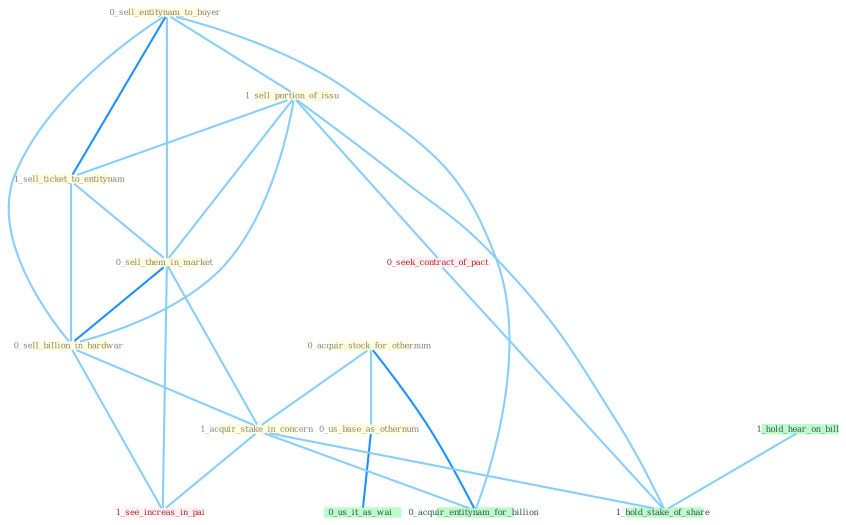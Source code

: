 Graph G{ 
    node
    [shape=polygon,style=filled,width=.5,height=.06,color="#BDFCC9",fixedsize=true,fontsize=4,
    fontcolor="#2f4f4f"];
    {node
    [color="#ffffe0", fontcolor="#8b7d6b"] "0_sell_entitynam_to_buyer " "1_sell_portion_of_issu " "0_acquir_stock_for_othernum " "1_sell_ticket_to_entitynam " "0_sell_them_in_market " "0_us_base_as_othernum " "0_sell_billion_in_hardwar " "1_acquir_stake_in_concern "}
{node [color="#fff0f5", fontcolor="#b22222"] "0_seek_contract_of_pact " "1_see_increas_in_pai "}
edge [color="#B0E2FF"];

	"0_sell_entitynam_to_buyer " -- "1_sell_portion_of_issu " [w="1", color="#87cefa" ];
	"0_sell_entitynam_to_buyer " -- "1_sell_ticket_to_entitynam " [w="2", color="#1e90ff" , len=0.8];
	"0_sell_entitynam_to_buyer " -- "0_sell_them_in_market " [w="1", color="#87cefa" ];
	"0_sell_entitynam_to_buyer " -- "0_sell_billion_in_hardwar " [w="1", color="#87cefa" ];
	"0_sell_entitynam_to_buyer " -- "0_acquir_entitynam_for_billion " [w="1", color="#87cefa" ];
	"1_sell_portion_of_issu " -- "1_sell_ticket_to_entitynam " [w="1", color="#87cefa" ];
	"1_sell_portion_of_issu " -- "0_sell_them_in_market " [w="1", color="#87cefa" ];
	"1_sell_portion_of_issu " -- "0_sell_billion_in_hardwar " [w="1", color="#87cefa" ];
	"1_sell_portion_of_issu " -- "0_seek_contract_of_pact " [w="1", color="#87cefa" ];
	"1_sell_portion_of_issu " -- "1_hold_stake_of_share " [w="1", color="#87cefa" ];
	"0_acquir_stock_for_othernum " -- "0_us_base_as_othernum " [w="1", color="#87cefa" ];
	"0_acquir_stock_for_othernum " -- "1_acquir_stake_in_concern " [w="1", color="#87cefa" ];
	"0_acquir_stock_for_othernum " -- "0_acquir_entitynam_for_billion " [w="2", color="#1e90ff" , len=0.8];
	"1_sell_ticket_to_entitynam " -- "0_sell_them_in_market " [w="1", color="#87cefa" ];
	"1_sell_ticket_to_entitynam " -- "0_sell_billion_in_hardwar " [w="1", color="#87cefa" ];
	"0_sell_them_in_market " -- "0_sell_billion_in_hardwar " [w="2", color="#1e90ff" , len=0.8];
	"0_sell_them_in_market " -- "1_acquir_stake_in_concern " [w="1", color="#87cefa" ];
	"0_sell_them_in_market " -- "1_see_increas_in_pai " [w="1", color="#87cefa" ];
	"0_us_base_as_othernum " -- "0_us_it_as_wai " [w="2", color="#1e90ff" , len=0.8];
	"0_sell_billion_in_hardwar " -- "1_acquir_stake_in_concern " [w="1", color="#87cefa" ];
	"0_sell_billion_in_hardwar " -- "1_see_increas_in_pai " [w="1", color="#87cefa" ];
	"1_acquir_stake_in_concern " -- "0_acquir_entitynam_for_billion " [w="1", color="#87cefa" ];
	"1_acquir_stake_in_concern " -- "1_see_increas_in_pai " [w="1", color="#87cefa" ];
	"1_acquir_stake_in_concern " -- "1_hold_stake_of_share " [w="1", color="#87cefa" ];
	"0_seek_contract_of_pact " -- "1_hold_stake_of_share " [w="1", color="#87cefa" ];
	"1_hold_hear_on_bill " -- "1_hold_stake_of_share " [w="1", color="#87cefa" ];
}